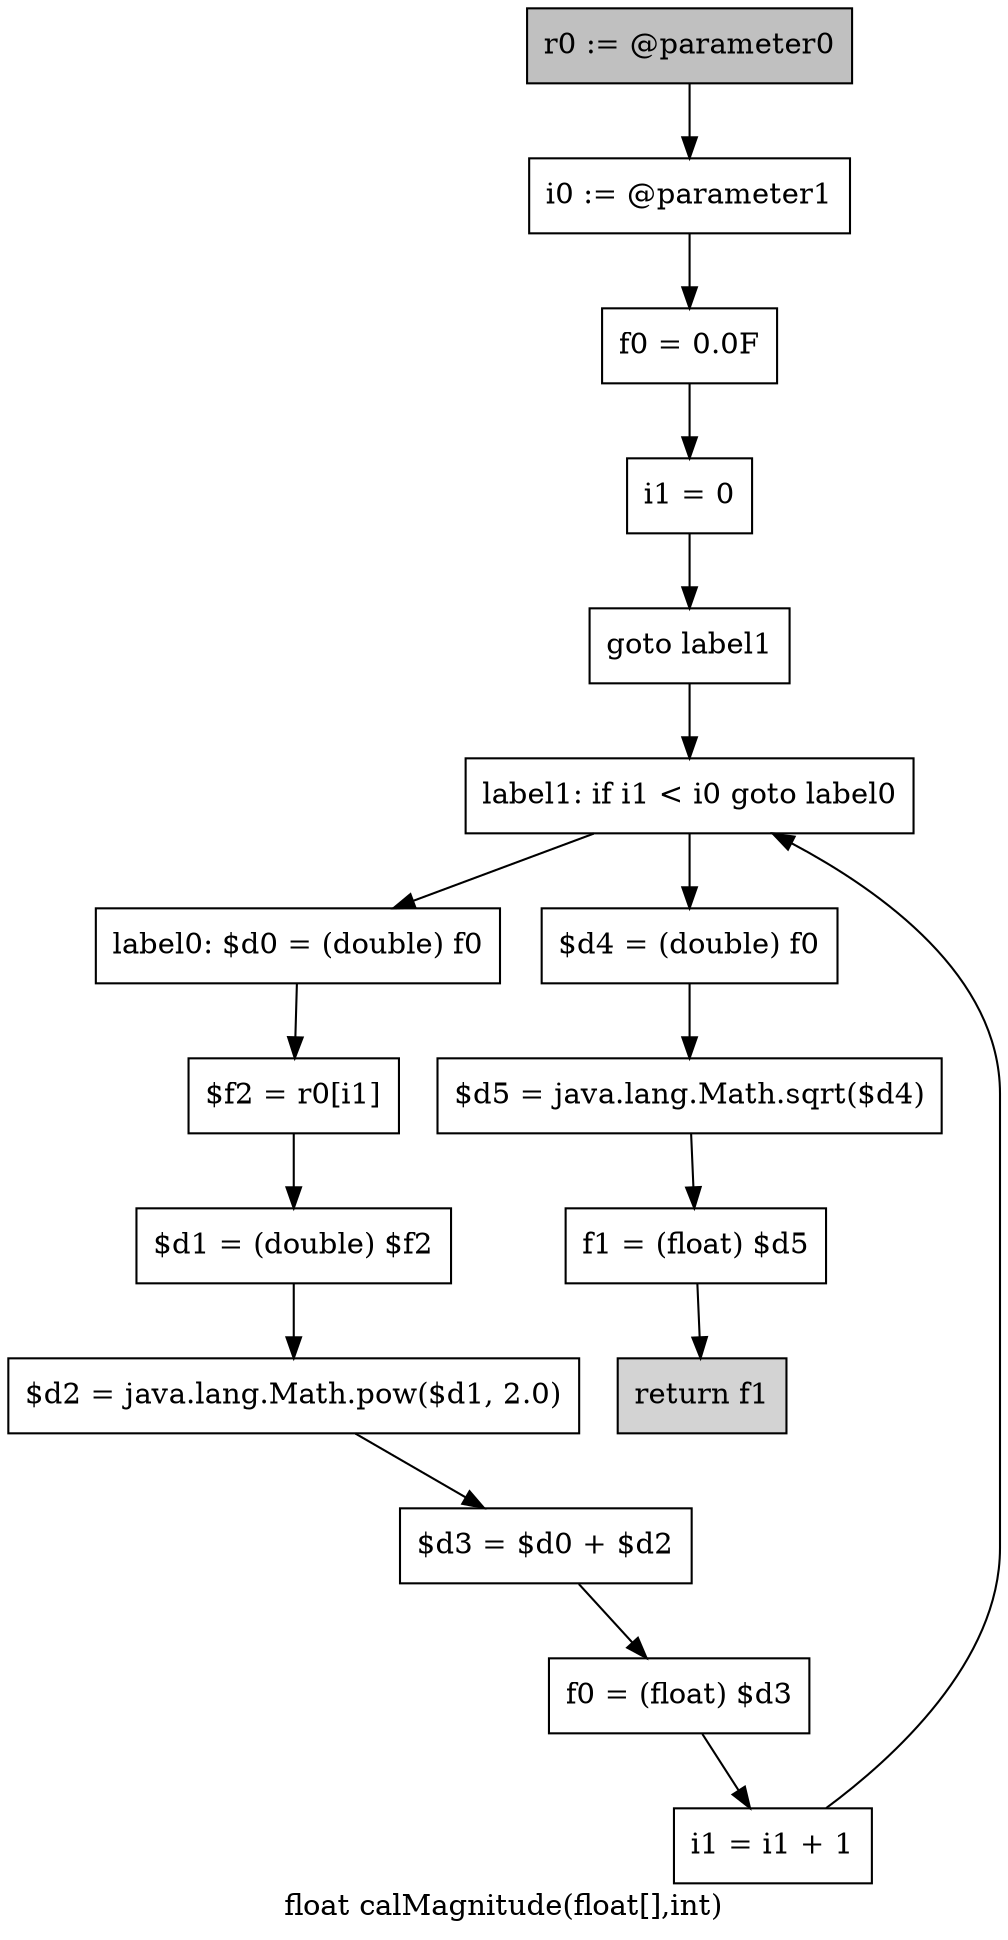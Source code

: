 digraph "float calMagnitude(float[],int)" {
    label="float calMagnitude(float[],int)";
    node [shape=box];
    "0" [style=filled,fillcolor=gray,label="r0 := @parameter0",];
    "1" [label="i0 := @parameter1",];
    "0"->"1";
    "2" [label="f0 = 0.0F",];
    "1"->"2";
    "3" [label="i1 = 0",];
    "2"->"3";
    "4" [label="goto label1",];
    "3"->"4";
    "12" [label="label1: if i1 < i0 goto label0",];
    "4"->"12";
    "5" [label="label0: $d0 = (double) f0",];
    "6" [label="$f2 = r0[i1]",];
    "5"->"6";
    "7" [label="$d1 = (double) $f2",];
    "6"->"7";
    "8" [label="$d2 = java.lang.Math.pow($d1, 2.0)",];
    "7"->"8";
    "9" [label="$d3 = $d0 + $d2",];
    "8"->"9";
    "10" [label="f0 = (float) $d3",];
    "9"->"10";
    "11" [label="i1 = i1 + 1",];
    "10"->"11";
    "11"->"12";
    "12"->"5";
    "13" [label="$d4 = (double) f0",];
    "12"->"13";
    "14" [label="$d5 = java.lang.Math.sqrt($d4)",];
    "13"->"14";
    "15" [label="f1 = (float) $d5",];
    "14"->"15";
    "16" [style=filled,fillcolor=lightgray,label="return f1",];
    "15"->"16";
}
